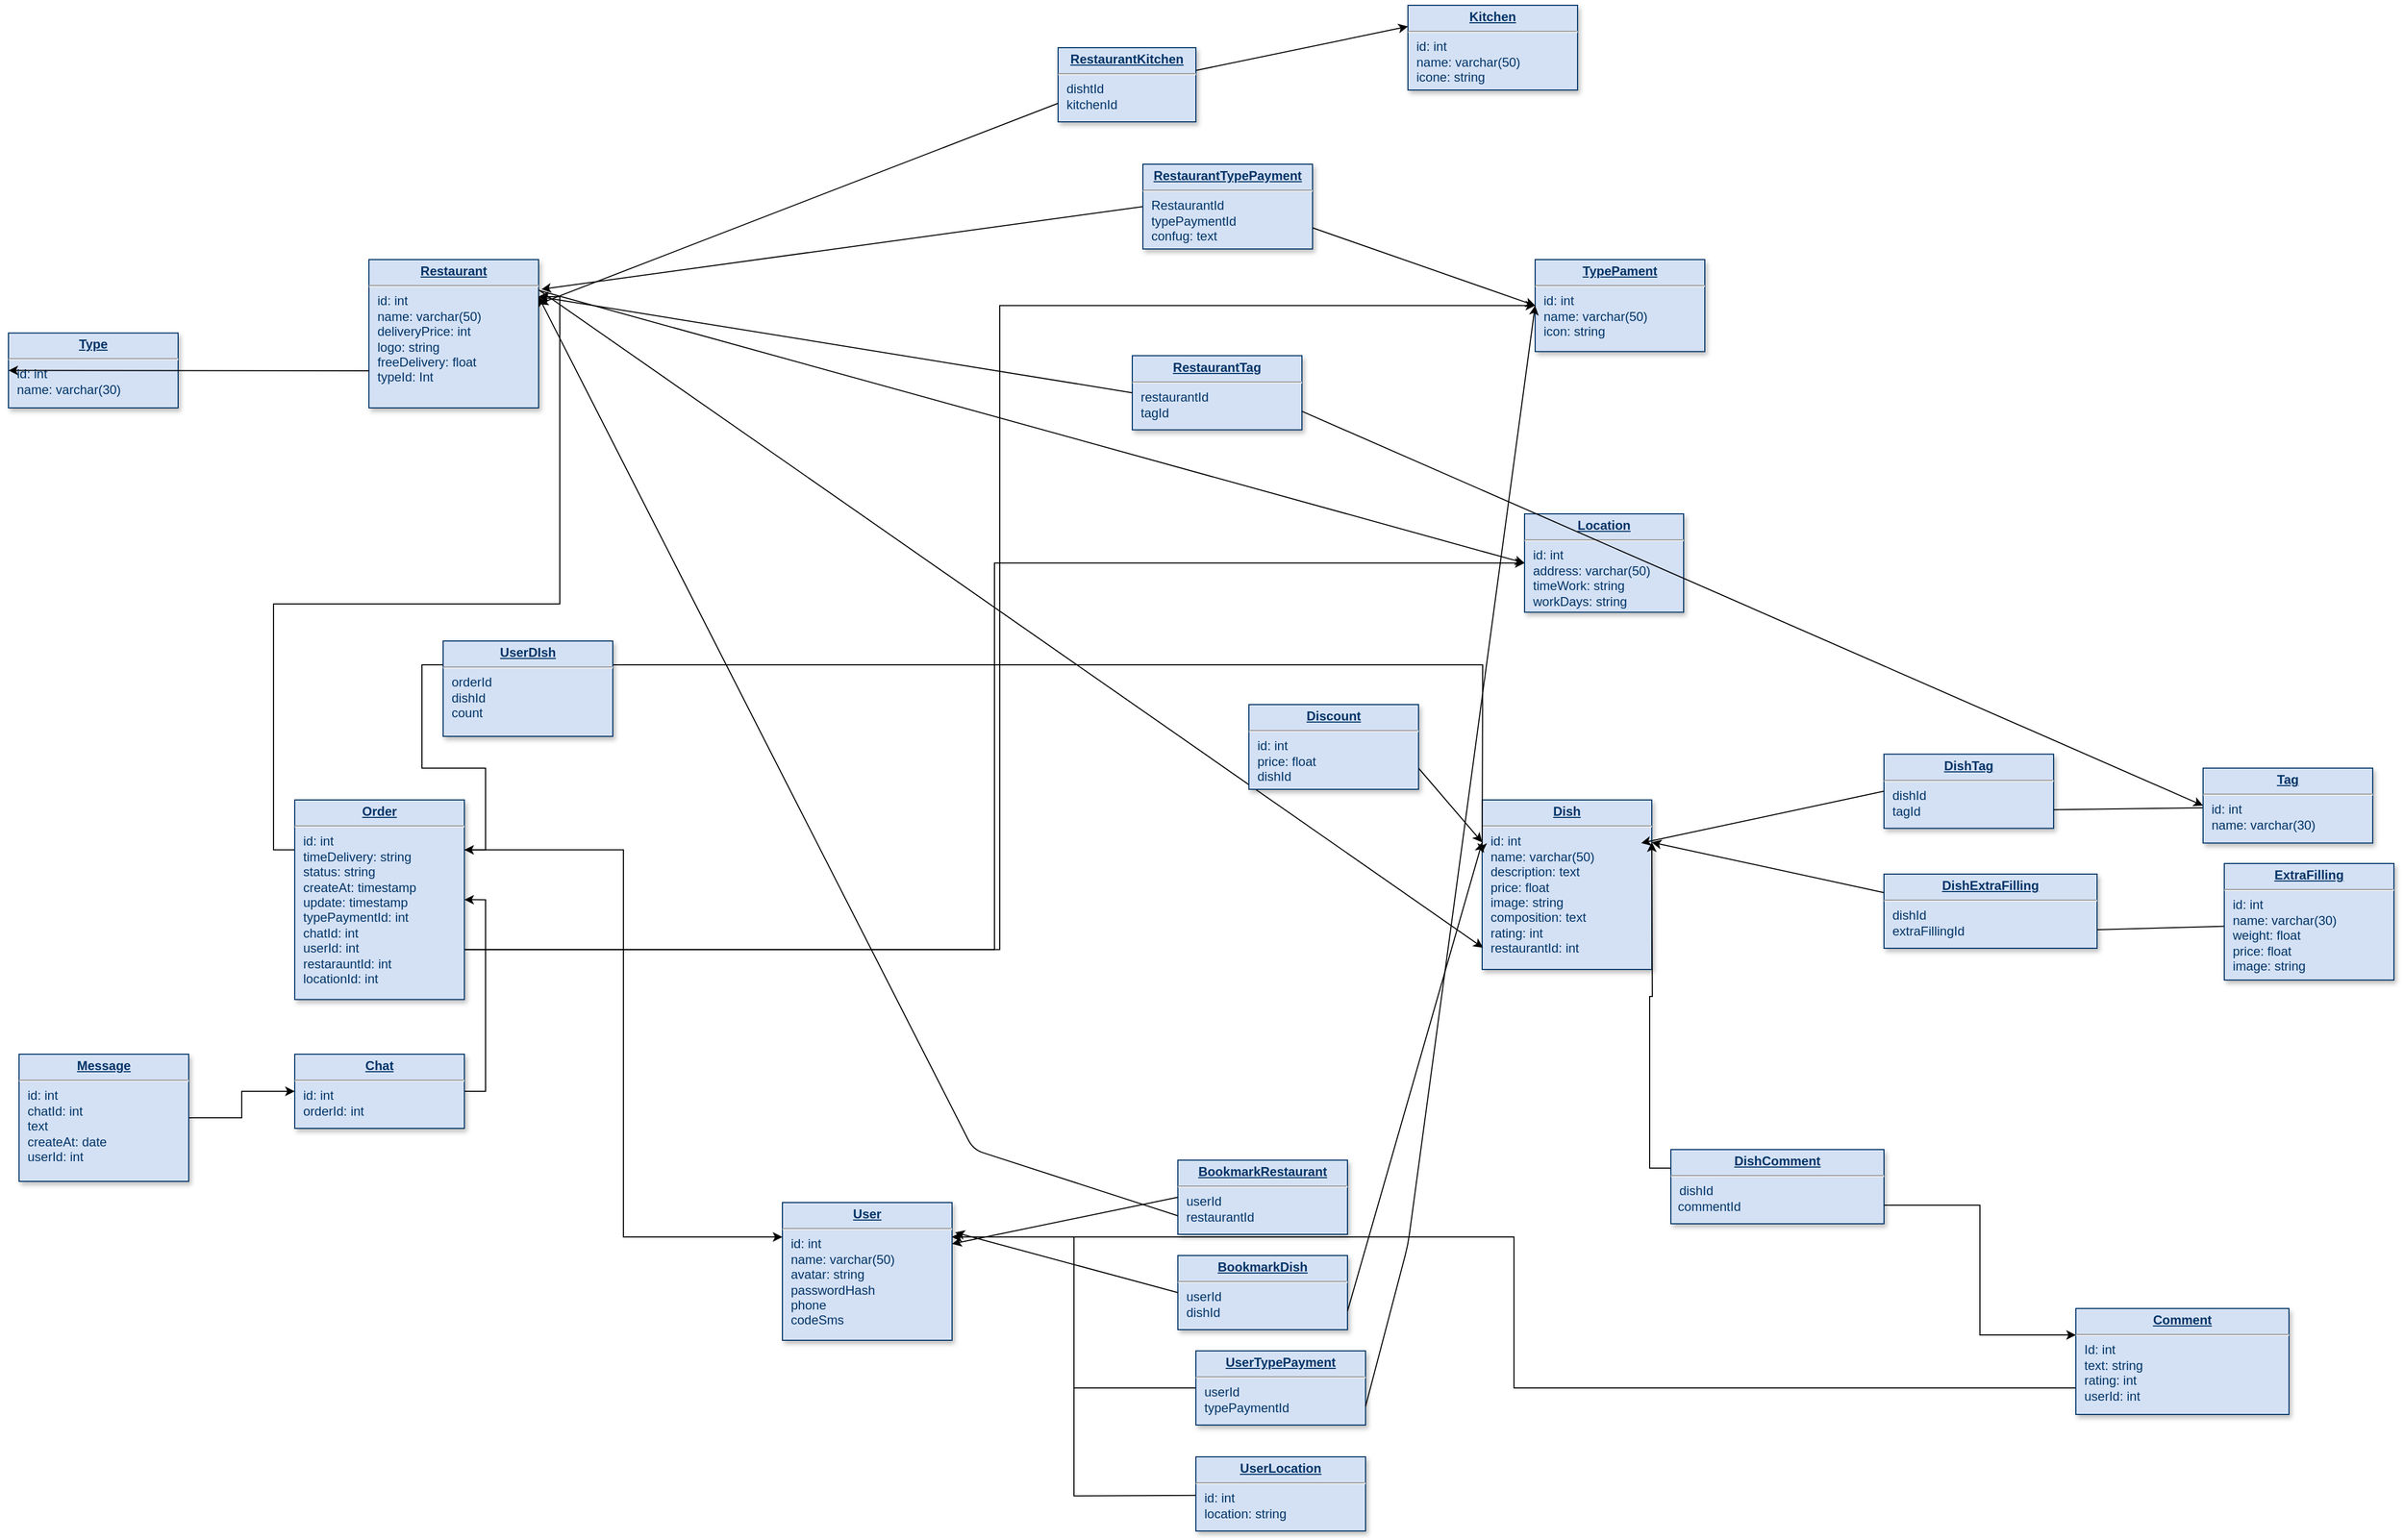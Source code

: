 <mxfile version="14.3.0" type="github">
  <diagram name="Page-1" id="efa7a0a1-bf9b-a30e-e6df-94a7791c09e9">
    <mxGraphModel dx="3792" dy="2769" grid="1" gridSize="10" guides="1" tooltips="1" connect="1" arrows="1" fold="1" page="1" pageScale="1" pageWidth="826" pageHeight="1169" background="#ffffff" math="0" shadow="0">
      <root>
        <mxCell id="0" />
        <mxCell id="1" parent="0" />
        <mxCell id="20" value="&lt;p style=&quot;margin: 0px ; margin-top: 4px ; text-align: center ; text-decoration: underline&quot;&gt;&lt;strong&gt;Dish&lt;/strong&gt;&lt;/p&gt;&lt;hr&gt;&lt;p style=&quot;margin: 0px ; margin-left: 8px&quot;&gt;id: int&lt;br&gt;name: varchar(50)&lt;/p&gt;&lt;p style=&quot;margin: 0px ; margin-left: 8px&quot;&gt;description: text&lt;br&gt;price: float&lt;br&gt;image: string&lt;/p&gt;&lt;p style=&quot;margin: 0px ; margin-left: 8px&quot;&gt;composition: text&lt;br&gt;rating: int&lt;br&gt;&lt;/p&gt;&lt;p style=&quot;margin: 0px ; margin-left: 8px&quot;&gt;restaurantId: int&lt;/p&gt;" style="verticalAlign=top;align=left;overflow=fill;fontSize=12;fontFamily=Helvetica;html=1;strokeColor=#003366;shadow=1;fillColor=#D4E1F5;fontColor=#003366" parent="1" vertex="1">
          <mxGeometry x="700" y="230" width="160" height="160" as="geometry" />
        </mxCell>
        <mxCell id="25" value="&lt;p style=&quot;margin: 4px 0px 0px ; text-align: center&quot;&gt;&lt;b&gt;&lt;u&gt;Restaurant&lt;/u&gt;&lt;/b&gt;&lt;br&gt;&lt;/p&gt;&lt;hr&gt;&lt;p style=&quot;margin: 0px ; margin-left: 8px&quot;&gt;id: int&lt;br&gt;name: varchar(50)&lt;br&gt;deliveryPrice: int&lt;br&gt;logo: string&lt;br&gt;freeDelivery: float&lt;br&gt;typeId: Int&lt;br&gt;&lt;br&gt;&lt;br&gt;&lt;/p&gt;" style="verticalAlign=top;align=left;overflow=fill;fontSize=12;fontFamily=Helvetica;html=1;strokeColor=#003366;shadow=1;fillColor=#D4E1F5;fontColor=#003366" parent="1" vertex="1">
          <mxGeometry x="-350" y="-280" width="160" height="140" as="geometry" />
        </mxCell>
        <mxCell id="w3Cy6MWqWuH2VB0ONg1R-185" style="edgeStyle=orthogonalEdgeStyle;rounded=0;orthogonalLoop=1;jettySize=auto;html=1;exitX=0;exitY=0.5;exitDx=0;exitDy=0;entryX=1;entryY=0.25;entryDx=0;entryDy=0;" edge="1" parent="1" source="w3Cy6MWqWuH2VB0ONg1R-117" target="w3Cy6MWqWuH2VB0ONg1R-153">
          <mxGeometry relative="1" as="geometry" />
        </mxCell>
        <mxCell id="w3Cy6MWqWuH2VB0ONg1R-117" value="&lt;p style=&quot;margin: 0px ; margin-top: 4px ; text-align: center ; text-decoration: underline&quot;&gt;&lt;b&gt;&lt;u&gt;UserTypePayment&lt;/u&gt;&lt;/b&gt;&lt;br&gt;&lt;/p&gt;&lt;hr&gt;&lt;p style=&quot;margin: 0px ; margin-left: 8px&quot;&gt;userId&lt;/p&gt;&lt;p style=&quot;margin: 0px ; margin-left: 8px&quot;&gt;typePaymentId&lt;/p&gt;" style="verticalAlign=top;align=left;overflow=fill;fontSize=12;fontFamily=Helvetica;html=1;strokeColor=#003366;shadow=1;fillColor=#D4E1F5;fontColor=#003366" vertex="1" parent="1">
          <mxGeometry x="430" y="750" width="160" height="70" as="geometry" />
        </mxCell>
        <mxCell id="w3Cy6MWqWuH2VB0ONg1R-120" value="" style="endArrow=classic;html=1;entryX=1.017;entryY=0.2;entryDx=0;entryDy=0;exitX=0;exitY=0.5;exitDx=0;exitDy=0;entryPerimeter=0;" edge="1" parent="1" source="w3Cy6MWqWuH2VB0ONg1R-165" target="25">
          <mxGeometry width="50" height="50" relative="1" as="geometry">
            <mxPoint x="420.0" y="119.16" as="sourcePoint" />
            <mxPoint x="192.08" y="-20.0" as="targetPoint" />
          </mxGeometry>
        </mxCell>
        <mxCell id="w3Cy6MWqWuH2VB0ONg1R-123" value="&lt;p style=&quot;margin: 0px ; margin-top: 4px ; text-align: center ; text-decoration: underline&quot;&gt;&lt;strong&gt;TypePament&lt;/strong&gt;&lt;/p&gt;&lt;hr&gt;&lt;p style=&quot;margin: 0px ; margin-left: 8px&quot;&gt;id: int&lt;br&gt;name: varchar(50)&lt;br&gt;icon: string&lt;/p&gt;" style="verticalAlign=top;align=left;overflow=fill;fontSize=12;fontFamily=Helvetica;html=1;strokeColor=#003366;shadow=1;fillColor=#D4E1F5;fontColor=#003366" vertex="1" parent="1">
          <mxGeometry x="750" y="-280" width="160" height="86.8" as="geometry" />
        </mxCell>
        <mxCell id="w3Cy6MWqWuH2VB0ONg1R-124" style="edgeStyle=orthogonalEdgeStyle;rounded=0;orthogonalLoop=1;jettySize=auto;html=1;exitX=0.5;exitY=1;exitDx=0;exitDy=0;" edge="1" parent="1">
          <mxGeometry relative="1" as="geometry">
            <mxPoint x="1170" y="140" as="sourcePoint" />
            <mxPoint x="1170" y="140" as="targetPoint" />
          </mxGeometry>
        </mxCell>
        <mxCell id="w3Cy6MWqWuH2VB0ONg1R-125" style="edgeStyle=orthogonalEdgeStyle;rounded=0;orthogonalLoop=1;jettySize=auto;html=1;exitX=0.5;exitY=1;exitDx=0;exitDy=0;" edge="1" parent="1" source="w3Cy6MWqWuH2VB0ONg1R-117" target="w3Cy6MWqWuH2VB0ONg1R-117">
          <mxGeometry relative="1" as="geometry" />
        </mxCell>
        <mxCell id="w3Cy6MWqWuH2VB0ONg1R-126" style="edgeStyle=orthogonalEdgeStyle;rounded=0;orthogonalLoop=1;jettySize=auto;html=1;exitX=0.5;exitY=1;exitDx=0;exitDy=0;" edge="1" parent="1" source="w3Cy6MWqWuH2VB0ONg1R-117" target="w3Cy6MWqWuH2VB0ONg1R-117">
          <mxGeometry relative="1" as="geometry" />
        </mxCell>
        <mxCell id="w3Cy6MWqWuH2VB0ONg1R-127" style="edgeStyle=orthogonalEdgeStyle;rounded=0;orthogonalLoop=1;jettySize=auto;html=1;exitX=0.5;exitY=1;exitDx=0;exitDy=0;" edge="1" parent="1" source="w3Cy6MWqWuH2VB0ONg1R-117" target="w3Cy6MWqWuH2VB0ONg1R-117">
          <mxGeometry relative="1" as="geometry" />
        </mxCell>
        <mxCell id="w3Cy6MWqWuH2VB0ONg1R-129" value="" style="endArrow=classic;html=1;exitX=1;exitY=0.75;exitDx=0;exitDy=0;entryX=0;entryY=0.5;entryDx=0;entryDy=0;" edge="1" parent="1" source="w3Cy6MWqWuH2VB0ONg1R-117" target="w3Cy6MWqWuH2VB0ONg1R-123">
          <mxGeometry width="50" height="50" relative="1" as="geometry">
            <mxPoint x="547.92" y="813.75" as="sourcePoint" />
            <mxPoint x="680" y="124" as="targetPoint" />
            <Array as="points">
              <mxPoint x="630" y="650" />
            </Array>
          </mxGeometry>
        </mxCell>
        <mxCell id="w3Cy6MWqWuH2VB0ONg1R-132" style="edgeStyle=orthogonalEdgeStyle;rounded=0;orthogonalLoop=1;jettySize=auto;html=1;exitX=0.5;exitY=1;exitDx=0;exitDy=0;" edge="1" parent="1">
          <mxGeometry relative="1" as="geometry">
            <mxPoint x="507.92" y="256.79" as="sourcePoint" />
            <mxPoint x="507.92" y="256.79" as="targetPoint" />
          </mxGeometry>
        </mxCell>
        <mxCell id="w3Cy6MWqWuH2VB0ONg1R-133" style="edgeStyle=orthogonalEdgeStyle;rounded=0;orthogonalLoop=1;jettySize=auto;html=1;exitX=0.5;exitY=1;exitDx=0;exitDy=0;" edge="1" parent="1">
          <mxGeometry relative="1" as="geometry">
            <mxPoint x="507.92" y="256.79" as="sourcePoint" />
            <mxPoint x="507.92" y="256.79" as="targetPoint" />
          </mxGeometry>
        </mxCell>
        <mxCell id="w3Cy6MWqWuH2VB0ONg1R-134" style="edgeStyle=orthogonalEdgeStyle;rounded=0;orthogonalLoop=1;jettySize=auto;html=1;exitX=0.5;exitY=1;exitDx=0;exitDy=0;" edge="1" parent="1">
          <mxGeometry relative="1" as="geometry">
            <mxPoint x="507.92" y="256.79" as="sourcePoint" />
            <mxPoint x="507.92" y="256.79" as="targetPoint" />
          </mxGeometry>
        </mxCell>
        <mxCell id="w3Cy6MWqWuH2VB0ONg1R-135" value="" style="endArrow=classic;html=1;entryX=0.005;entryY=0.872;entryDx=0;entryDy=0;entryPerimeter=0;exitX=1;exitY=0.204;exitDx=0;exitDy=0;exitPerimeter=0;" edge="1" parent="1" source="25" target="20">
          <mxGeometry width="50" height="50" relative="1" as="geometry">
            <mxPoint x="590" y="224" as="sourcePoint" />
            <mxPoint x="640" y="211.25" as="targetPoint" />
          </mxGeometry>
        </mxCell>
        <mxCell id="w3Cy6MWqWuH2VB0ONg1R-137" value="&lt;p style=&quot;margin: 0px ; margin-top: 4px ; text-align: center ; text-decoration: underline&quot;&gt;&lt;b&gt;&lt;u&gt;DishTag&lt;/u&gt;&lt;/b&gt;&lt;br&gt;&lt;/p&gt;&lt;hr&gt;&lt;p style=&quot;margin: 0px ; margin-left: 8px&quot;&gt;dishId&lt;br&gt;&lt;span style=&quot;text-align: center&quot;&gt;tagId&lt;/span&gt;&lt;/p&gt;&lt;p style=&quot;margin: 0px ; margin-left: 8px&quot;&gt;&lt;br&gt;&lt;/p&gt;" style="verticalAlign=top;align=left;overflow=fill;fontSize=12;fontFamily=Helvetica;html=1;strokeColor=#003366;shadow=1;fillColor=#D4E1F5;fontColor=#003366" vertex="1" parent="1">
          <mxGeometry x="1079" y="186.79" width="160" height="70" as="geometry" />
        </mxCell>
        <mxCell id="w3Cy6MWqWuH2VB0ONg1R-138" value="" style="endArrow=classic;html=1;exitX=1;exitY=0.75;exitDx=0;exitDy=0;entryX=1;entryY=0.5;entryDx=0;entryDy=0;" edge="1" parent="1" source="w3Cy6MWqWuH2VB0ONg1R-137" target="w3Cy6MWqWuH2VB0ONg1R-141">
          <mxGeometry width="50" height="50" relative="1" as="geometry">
            <mxPoint x="379" y="307.49" as="sourcePoint" />
            <mxPoint x="180" y="307.49" as="targetPoint" />
          </mxGeometry>
        </mxCell>
        <mxCell id="w3Cy6MWqWuH2VB0ONg1R-139" value="" style="endArrow=classic;html=1;exitX=0;exitY=0.5;exitDx=0;exitDy=0;" edge="1" parent="1" source="w3Cy6MWqWuH2VB0ONg1R-137">
          <mxGeometry width="50" height="50" relative="1" as="geometry">
            <mxPoint x="970" y="270.7" as="sourcePoint" />
            <mxPoint x="850" y="270.7" as="targetPoint" />
          </mxGeometry>
        </mxCell>
        <mxCell id="w3Cy6MWqWuH2VB0ONg1R-141" value="&lt;p style=&quot;margin: 0px ; margin-top: 4px ; text-align: center ; text-decoration: underline&quot;&gt;&lt;b&gt;&lt;u&gt;Tag&lt;/u&gt;&lt;/b&gt;&lt;br&gt;&lt;/p&gt;&lt;hr&gt;&lt;p style=&quot;margin: 0px ; margin-left: 8px&quot;&gt;id: int&lt;br&gt;name: varchar(30)&lt;/p&gt;&lt;p style=&quot;margin: 0px ; margin-left: 8px&quot;&gt;&lt;br&gt;&lt;/p&gt;" style="verticalAlign=top;align=left;overflow=fill;fontSize=12;fontFamily=Helvetica;html=1;strokeColor=#003366;shadow=1;fillColor=#D4E1F5;fontColor=#003366" vertex="1" parent="1">
          <mxGeometry x="1380" y="200" width="160" height="70.7" as="geometry" />
        </mxCell>
        <mxCell id="w3Cy6MWqWuH2VB0ONg1R-143" value="&lt;p style=&quot;margin: 0px ; margin-top: 4px ; text-align: center ; text-decoration: underline&quot;&gt;&lt;b&gt;Type&lt;/b&gt;&lt;/p&gt;&lt;hr&gt;&lt;p style=&quot;margin: 0px ; margin-left: 8px&quot;&gt;id: int&lt;br&gt;name: varchar(30)&lt;/p&gt;&lt;p style=&quot;margin: 0px ; margin-left: 8px&quot;&gt;&lt;br&gt;&lt;/p&gt;" style="verticalAlign=top;align=left;overflow=fill;fontSize=12;fontFamily=Helvetica;html=1;strokeColor=#003366;shadow=1;fillColor=#D4E1F5;fontColor=#003366" vertex="1" parent="1">
          <mxGeometry x="-690" y="-210.7" width="160" height="70.7" as="geometry" />
        </mxCell>
        <mxCell id="w3Cy6MWqWuH2VB0ONg1R-144" value="" style="endArrow=classic;html=1;exitX=0;exitY=0.75;exitDx=0;exitDy=0;entryX=0;entryY=0.5;entryDx=0;entryDy=0;" edge="1" parent="1" source="25" target="w3Cy6MWqWuH2VB0ONg1R-143">
          <mxGeometry width="50" height="50" relative="1" as="geometry">
            <mxPoint x="290" y="200" as="sourcePoint" />
            <mxPoint x="340" y="150" as="targetPoint" />
          </mxGeometry>
        </mxCell>
        <mxCell id="w3Cy6MWqWuH2VB0ONg1R-145" value="&lt;p style=&quot;margin: 0px ; margin-top: 4px ; text-align: center ; text-decoration: underline&quot;&gt;&lt;b&gt;&lt;u&gt;Dish&lt;/u&gt;&lt;/b&gt;&lt;b&gt;&lt;u&gt;ExtraFilling&lt;/u&gt;&lt;/b&gt;&lt;/p&gt;&lt;hr&gt;&lt;p style=&quot;margin: 0px ; margin-left: 8px&quot;&gt;dishId&lt;br&gt;&lt;span style=&quot;text-align: center&quot;&gt;extraFillingId&lt;br&gt;&lt;br&gt;&lt;/span&gt;&lt;/p&gt;&lt;p style=&quot;margin: 0px ; margin-left: 8px&quot;&gt;&lt;br&gt;&lt;/p&gt;" style="verticalAlign=top;align=left;overflow=fill;fontSize=12;fontFamily=Helvetica;html=1;strokeColor=#003366;shadow=1;fillColor=#D4E1F5;fontColor=#003366" vertex="1" parent="1">
          <mxGeometry x="1079" y="300" width="201" height="70" as="geometry" />
        </mxCell>
        <mxCell id="w3Cy6MWqWuH2VB0ONg1R-146" value="" style="endArrow=classic;html=1;entryX=1;entryY=0.5;entryDx=0;entryDy=0;exitX=1;exitY=0.75;exitDx=0;exitDy=0;" edge="1" parent="1" source="w3Cy6MWqWuH2VB0ONg1R-145" target="w3Cy6MWqWuH2VB0ONg1R-148">
          <mxGeometry width="50" height="50" relative="1" as="geometry">
            <mxPoint x="1290" y="353" as="sourcePoint" />
            <mxPoint x="180" y="393.73" as="targetPoint" />
          </mxGeometry>
        </mxCell>
        <mxCell id="w3Cy6MWqWuH2VB0ONg1R-147" value="" style="endArrow=classic;html=1;exitX=0;exitY=0.25;exitDx=0;exitDy=0;entryX=1;entryY=0.25;entryDx=0;entryDy=0;" edge="1" parent="1" source="w3Cy6MWqWuH2VB0ONg1R-145" target="20">
          <mxGeometry width="50" height="50" relative="1" as="geometry">
            <mxPoint x="540" y="395.53" as="sourcePoint" />
            <mxPoint x="638.08" y="327.49" as="targetPoint" />
          </mxGeometry>
        </mxCell>
        <mxCell id="w3Cy6MWqWuH2VB0ONg1R-148" value="&lt;p style=&quot;margin: 0px ; margin-top: 4px ; text-align: center ; text-decoration: underline&quot;&gt;&lt;b&gt;&lt;u&gt;ExtraFilling&lt;/u&gt;&lt;/b&gt;&lt;br&gt;&lt;/p&gt;&lt;hr&gt;&lt;p style=&quot;margin: 0px ; margin-left: 8px&quot;&gt;id: int&lt;br&gt;name: varchar(30)&lt;br&gt;weight: float&lt;br&gt;price: float&lt;br&gt;image: string&lt;/p&gt;&lt;p style=&quot;margin: 0px ; margin-left: 8px&quot;&gt;&lt;br&gt;&lt;/p&gt;" style="verticalAlign=top;align=left;overflow=fill;fontSize=12;fontFamily=Helvetica;html=1;strokeColor=#003366;shadow=1;fillColor=#D4E1F5;fontColor=#003366" vertex="1" parent="1">
          <mxGeometry x="1400" y="290" width="160" height="110" as="geometry" />
        </mxCell>
        <mxCell id="w3Cy6MWqWuH2VB0ONg1R-151" value="" style="endArrow=classic;html=1;exitX=1;exitY=0.75;exitDx=0;exitDy=0;entryX=0;entryY=0.25;entryDx=0;entryDy=0;" edge="1" parent="1" source="w3Cy6MWqWuH2VB0ONg1R-152" target="20">
          <mxGeometry width="50" height="50" relative="1" as="geometry">
            <mxPoint x="587.92" y="471.97" as="sourcePoint" />
            <mxPoint x="800" y="230" as="targetPoint" />
          </mxGeometry>
        </mxCell>
        <mxCell id="w3Cy6MWqWuH2VB0ONg1R-152" value="&lt;p style=&quot;margin: 4px 0px 0px ; text-align: center&quot;&gt;&lt;b&gt;&lt;u&gt;Discount&lt;/u&gt;&lt;/b&gt;&lt;br&gt;&lt;/p&gt;&lt;hr&gt;&lt;p style=&quot;margin: 0px ; margin-left: 8px&quot;&gt;id: int&lt;br&gt;price: float&lt;br&gt;dishId&lt;/p&gt;" style="verticalAlign=top;align=left;overflow=fill;fontSize=12;fontFamily=Helvetica;html=1;strokeColor=#003366;shadow=1;fillColor=#D4E1F5;fontColor=#003366" vertex="1" parent="1">
          <mxGeometry x="480" y="140" width="160" height="80" as="geometry" />
        </mxCell>
        <mxCell id="w3Cy6MWqWuH2VB0ONg1R-153" value="&lt;p style=&quot;margin: 4px 0px 0px ; text-align: center&quot;&gt;&lt;b&gt;&lt;u&gt;User&lt;/u&gt;&lt;/b&gt;&lt;br&gt;&lt;/p&gt;&lt;hr&gt;&lt;p style=&quot;margin: 0px ; margin-left: 8px&quot;&gt;id: int&lt;br&gt;name: varchar(50)&lt;br&gt;avatar: string&lt;br&gt;passwordHash&lt;br&gt;phone&lt;br&gt;codeSms&lt;br&gt;&lt;br&gt;&lt;/p&gt;" style="verticalAlign=top;align=left;overflow=fill;fontSize=12;fontFamily=Helvetica;html=1;strokeColor=#003366;shadow=1;fillColor=#D4E1F5;fontColor=#003366" vertex="1" parent="1">
          <mxGeometry x="40" y="610" width="160" height="130" as="geometry" />
        </mxCell>
        <mxCell id="w3Cy6MWqWuH2VB0ONg1R-155" value="&lt;p style=&quot;margin: 0px ; margin-top: 4px ; text-align: center ; text-decoration: underline&quot;&gt;&lt;b&gt;&lt;u&gt;BookmarkRestaurant&lt;/u&gt;&lt;/b&gt;&lt;br&gt;&lt;/p&gt;&lt;hr&gt;&lt;p style=&quot;margin: 0px ; margin-left: 8px&quot;&gt;userId&lt;br&gt;restaurantId&lt;br&gt;&lt;/p&gt;" style="verticalAlign=top;align=left;overflow=fill;fontSize=12;fontFamily=Helvetica;html=1;strokeColor=#003366;shadow=1;fillColor=#D4E1F5;fontColor=#003366" vertex="1" parent="1">
          <mxGeometry x="413" y="570" width="160" height="70" as="geometry" />
        </mxCell>
        <mxCell id="w3Cy6MWqWuH2VB0ONg1R-156" value="" style="endArrow=classic;html=1;entryX=1.013;entryY=0.185;entryDx=0;entryDy=0;entryPerimeter=0;exitX=0;exitY=0.5;exitDx=0;exitDy=0;" edge="1" parent="1" source="w3Cy6MWqWuH2VB0ONg1R-155">
          <mxGeometry width="50" height="50" relative="1" as="geometry">
            <mxPoint x="385.92" y="642.5" as="sourcePoint" />
            <mxPoint x="200.0" y="648.987" as="targetPoint" />
            <Array as="points" />
          </mxGeometry>
        </mxCell>
        <mxCell id="w3Cy6MWqWuH2VB0ONg1R-161" value="&lt;p style=&quot;margin: 0px ; margin-top: 4px ; text-align: center ; text-decoration: underline&quot;&gt;&lt;b&gt;&lt;u&gt;BookmarkDish&lt;/u&gt;&lt;/b&gt;&lt;br&gt;&lt;/p&gt;&lt;hr&gt;&lt;p style=&quot;margin: 0px ; margin-left: 8px&quot;&gt;userId&lt;br&gt;dishId&lt;br&gt;&lt;/p&gt;" style="verticalAlign=top;align=left;overflow=fill;fontSize=12;fontFamily=Helvetica;html=1;strokeColor=#003366;shadow=1;fillColor=#D4E1F5;fontColor=#003366" vertex="1" parent="1">
          <mxGeometry x="413" y="660" width="160" height="70" as="geometry" />
        </mxCell>
        <mxCell id="w3Cy6MWqWuH2VB0ONg1R-162" value="" style="endArrow=classic;html=1;entryX=1.018;entryY=0.217;entryDx=0;entryDy=0;entryPerimeter=0;exitX=0;exitY=0.5;exitDx=0;exitDy=0;" edge="1" parent="1" source="w3Cy6MWqWuH2VB0ONg1R-161" target="w3Cy6MWqWuH2VB0ONg1R-153">
          <mxGeometry width="50" height="50" relative="1" as="geometry">
            <mxPoint x="388" y="722.5" as="sourcePoint" />
            <mxPoint x="202.08" y="728.987" as="targetPoint" />
            <Array as="points" />
          </mxGeometry>
        </mxCell>
        <mxCell id="w3Cy6MWqWuH2VB0ONg1R-163" value="" style="endArrow=classic;html=1;exitX=0;exitY=0.75;exitDx=0;exitDy=0;entryX=1;entryY=0.25;entryDx=0;entryDy=0;" edge="1" parent="1" source="w3Cy6MWqWuH2VB0ONg1R-155" target="25">
          <mxGeometry width="50" height="50" relative="1" as="geometry">
            <mxPoint x="290" y="610" as="sourcePoint" />
            <mxPoint x="200" y="60" as="targetPoint" />
            <Array as="points">
              <mxPoint x="220" y="560" />
            </Array>
          </mxGeometry>
        </mxCell>
        <mxCell id="w3Cy6MWqWuH2VB0ONg1R-164" value="" style="endArrow=classic;html=1;entryX=0;entryY=0.25;entryDx=0;entryDy=0;exitX=1;exitY=0.75;exitDx=0;exitDy=0;" edge="1" parent="1" source="w3Cy6MWqWuH2VB0ONg1R-161" target="20">
          <mxGeometry width="50" height="50" relative="1" as="geometry">
            <mxPoint x="580" y="740" as="sourcePoint" />
            <mxPoint x="630" y="690" as="targetPoint" />
            <Array as="points" />
          </mxGeometry>
        </mxCell>
        <mxCell id="w3Cy6MWqWuH2VB0ONg1R-165" value="&lt;p style=&quot;margin: 0px ; margin-top: 4px ; text-align: center ; text-decoration: underline&quot;&gt;&lt;b&gt;&lt;u&gt;RestaurantTypePayment&lt;/u&gt;&lt;/b&gt;&lt;br&gt;&lt;/p&gt;&lt;hr&gt;&lt;p style=&quot;margin: 0px ; margin-left: 8px&quot;&gt;RestaurantId&lt;/p&gt;&lt;p style=&quot;margin: 0px ; margin-left: 8px&quot;&gt;typePaymentId&lt;br&gt;confug: text&lt;/p&gt;" style="verticalAlign=top;align=left;overflow=fill;fontSize=12;fontFamily=Helvetica;html=1;strokeColor=#003366;shadow=1;fillColor=#D4E1F5;fontColor=#003366" vertex="1" parent="1">
          <mxGeometry x="380" y="-370" width="160" height="80" as="geometry" />
        </mxCell>
        <mxCell id="w3Cy6MWqWuH2VB0ONg1R-166" value="" style="endArrow=classic;html=1;entryX=0;entryY=0.5;entryDx=0;entryDy=0;exitX=1;exitY=0.75;exitDx=0;exitDy=0;" edge="1" parent="1" source="w3Cy6MWqWuH2VB0ONg1R-165" target="w3Cy6MWqWuH2VB0ONg1R-123">
          <mxGeometry width="50" height="50" relative="1" as="geometry">
            <mxPoint x="360" y="240" as="sourcePoint" />
            <mxPoint x="410" y="190" as="targetPoint" />
          </mxGeometry>
        </mxCell>
        <mxCell id="w3Cy6MWqWuH2VB0ONg1R-170" value="&lt;p style=&quot;margin: 0px ; margin-top: 4px ; text-align: center ; text-decoration: underline&quot;&gt;&lt;span style=&quot;text-align: left&quot;&gt;&lt;b&gt;Location&lt;/b&gt;&lt;/span&gt;&lt;br&gt;&lt;/p&gt;&lt;hr&gt;&lt;p style=&quot;margin: 0px ; margin-left: 8px&quot;&gt;id: int&lt;br&gt;address&lt;span&gt;: varchar(50)&lt;/span&gt;&lt;/p&gt;&lt;p style=&quot;margin: 0px ; margin-left: 8px&quot;&gt;timeWork: string&lt;br&gt;workDays: string&lt;br&gt;&lt;/p&gt;&lt;p style=&quot;margin: 0px ; margin-left: 8px&quot;&gt;&lt;br&gt;&lt;br&gt;&lt;/p&gt;" style="verticalAlign=top;align=left;overflow=fill;fontSize=12;fontFamily=Helvetica;html=1;strokeColor=#003366;shadow=1;fillColor=#D4E1F5;fontColor=#003366" vertex="1" parent="1">
          <mxGeometry x="740" y="-40" width="150" height="92.81" as="geometry" />
        </mxCell>
        <mxCell id="w3Cy6MWqWuH2VB0ONg1R-172" value="" style="endArrow=classic;html=1;exitX=1.008;exitY=0.21;exitDx=0;exitDy=0;exitPerimeter=0;entryX=0;entryY=0.5;entryDx=0;entryDy=0;" edge="1" parent="1" source="25" target="w3Cy6MWqWuH2VB0ONg1R-170">
          <mxGeometry width="50" height="50" relative="1" as="geometry">
            <mxPoint x="587.28" y="567.19" as="sourcePoint" />
            <mxPoint x="340" y="-10" as="targetPoint" />
          </mxGeometry>
        </mxCell>
        <mxCell id="w3Cy6MWqWuH2VB0ONg1R-183" style="edgeStyle=orthogonalEdgeStyle;rounded=0;orthogonalLoop=1;jettySize=auto;html=1;entryX=1;entryY=0.25;entryDx=0;entryDy=0;" edge="1" parent="1" target="w3Cy6MWqWuH2VB0ONg1R-153">
          <mxGeometry relative="1" as="geometry">
            <mxPoint x="430" y="886.429" as="sourcePoint" />
          </mxGeometry>
        </mxCell>
        <mxCell id="w3Cy6MWqWuH2VB0ONg1R-178" value="&lt;p style=&quot;margin: 0px ; margin-top: 4px ; text-align: center ; text-decoration: underline&quot;&gt;&lt;b&gt;&lt;u&gt;RestaurantKitchen&lt;/u&gt;&lt;/b&gt;&lt;/p&gt;&lt;hr&gt;&lt;p style=&quot;margin: 0px ; margin-left: 8px&quot;&gt;dishtId&lt;br&gt;kitchenId&lt;/p&gt;" style="verticalAlign=top;align=left;overflow=fill;fontSize=12;fontFamily=Helvetica;html=1;strokeColor=#003366;shadow=1;fillColor=#D4E1F5;fontColor=#003366;" vertex="1" parent="1">
          <mxGeometry x="300" y="-480" width="130" height="70" as="geometry" />
        </mxCell>
        <mxCell id="w3Cy6MWqWuH2VB0ONg1R-179" value="" style="endArrow=classic;html=1;entryX=0;entryY=0.25;entryDx=0;entryDy=0;" edge="1" parent="1" source="w3Cy6MWqWuH2VB0ONg1R-178" target="w3Cy6MWqWuH2VB0ONg1R-180">
          <mxGeometry width="50" height="50" relative="1" as="geometry">
            <mxPoint x="-390" y="-370.7" as="sourcePoint" />
            <mxPoint x="-775.2" y="203.287" as="targetPoint" />
            <Array as="points" />
          </mxGeometry>
        </mxCell>
        <mxCell id="w3Cy6MWqWuH2VB0ONg1R-180" value="&lt;p style=&quot;margin: 4px 0px 0px ; text-align: center&quot;&gt;&lt;b&gt;&lt;u&gt;Kitchen&lt;/u&gt;&lt;/b&gt;&lt;br&gt;&lt;/p&gt;&lt;hr&gt;&lt;p style=&quot;margin: 0px ; margin-left: 8px&quot;&gt;id: int&lt;br&gt;name: varchar(50)&lt;br&gt;icone: string&lt;/p&gt;" style="verticalAlign=top;align=left;overflow=fill;fontSize=12;fontFamily=Helvetica;html=1;strokeColor=#003366;shadow=1;fillColor=#D4E1F5;fontColor=#003366" vertex="1" parent="1">
          <mxGeometry x="630" y="-520" width="160" height="80" as="geometry" />
        </mxCell>
        <mxCell id="w3Cy6MWqWuH2VB0ONg1R-181" value="" style="endArrow=classic;html=1;exitX=0;exitY=0.75;exitDx=0;exitDy=0;" edge="1" parent="1" source="w3Cy6MWqWuH2VB0ONg1R-178">
          <mxGeometry width="50" height="50" relative="1" as="geometry">
            <mxPoint x="-687.28" y="346.8" as="sourcePoint" />
            <mxPoint x="-190" y="-238" as="targetPoint" />
          </mxGeometry>
        </mxCell>
        <mxCell id="w3Cy6MWqWuH2VB0ONg1R-187" value="&lt;p style=&quot;margin: 0px ; margin-top: 4px ; text-align: center ; text-decoration: underline&quot;&gt;&lt;b&gt;&lt;u&gt;RestaurantTag&lt;/u&gt;&lt;/b&gt;&lt;br&gt;&lt;/p&gt;&lt;hr&gt;&lt;p style=&quot;margin: 0px ; margin-left: 8px&quot;&gt;restaurantId&lt;br&gt;&lt;span style=&quot;text-align: center&quot;&gt;tagId&lt;/span&gt;&lt;/p&gt;&lt;p style=&quot;margin: 0px ; margin-left: 8px&quot;&gt;&lt;br&gt;&lt;/p&gt;" style="verticalAlign=top;align=left;overflow=fill;fontSize=12;fontFamily=Helvetica;html=1;strokeColor=#003366;shadow=1;fillColor=#D4E1F5;fontColor=#003366" vertex="1" parent="1">
          <mxGeometry x="370" y="-189.3" width="160" height="70" as="geometry" />
        </mxCell>
        <mxCell id="w3Cy6MWqWuH2VB0ONg1R-188" value="" style="endArrow=classic;html=1;exitX=1;exitY=0.75;exitDx=0;exitDy=0;entryX=0;entryY=0.5;entryDx=0;entryDy=0;" edge="1" parent="1" source="w3Cy6MWqWuH2VB0ONg1R-187" target="w3Cy6MWqWuH2VB0ONg1R-141">
          <mxGeometry width="50" height="50" relative="1" as="geometry">
            <mxPoint x="-323" y="-49.3" as="sourcePoint" />
            <mxPoint x="860" y="-126.99" as="targetPoint" />
          </mxGeometry>
        </mxCell>
        <mxCell id="w3Cy6MWqWuH2VB0ONg1R-189" value="" style="endArrow=classic;html=1;exitX=0;exitY=0.5;exitDx=0;exitDy=0;entryX=1;entryY=0.25;entryDx=0;entryDy=0;" edge="1" parent="1" source="w3Cy6MWqWuH2VB0ONg1R-187" target="25">
          <mxGeometry width="50" height="50" relative="1" as="geometry">
            <mxPoint x="268" y="-86.09" as="sourcePoint" />
            <mxPoint x="148" y="-86.09" as="targetPoint" />
          </mxGeometry>
        </mxCell>
        <mxCell id="w3Cy6MWqWuH2VB0ONg1R-194" value="&lt;p style=&quot;margin: 0px ; margin-top: 4px ; text-align: center ; text-decoration: underline&quot;&gt;&lt;b&gt;&lt;u&gt;UserLocation&lt;/u&gt;&lt;/b&gt;&lt;br&gt;&lt;/p&gt;&lt;hr&gt;&lt;p style=&quot;margin: 0px ; margin-left: 8px&quot;&gt;id: int&lt;br&gt;&lt;span style=&quot;text-align: center&quot;&gt;location: string&lt;/span&gt;&lt;/p&gt;&lt;p style=&quot;margin: 0px ; margin-left: 8px&quot;&gt;&lt;br&gt;&lt;/p&gt;" style="verticalAlign=top;align=left;overflow=fill;fontSize=12;fontFamily=Helvetica;html=1;strokeColor=#003366;shadow=1;fillColor=#D4E1F5;fontColor=#003366" vertex="1" parent="1">
          <mxGeometry x="430" y="850" width="160" height="70" as="geometry" />
        </mxCell>
        <mxCell id="w3Cy6MWqWuH2VB0ONg1R-197" style="edgeStyle=orthogonalEdgeStyle;rounded=0;orthogonalLoop=1;jettySize=auto;html=1;exitX=0;exitY=0.25;exitDx=0;exitDy=0;" edge="1" parent="1" source="w3Cy6MWqWuH2VB0ONg1R-196">
          <mxGeometry relative="1" as="geometry">
            <mxPoint x="860" y="270" as="targetPoint" />
          </mxGeometry>
        </mxCell>
        <mxCell id="w3Cy6MWqWuH2VB0ONg1R-198" style="edgeStyle=orthogonalEdgeStyle;rounded=0;orthogonalLoop=1;jettySize=auto;html=1;exitX=1;exitY=0.75;exitDx=0;exitDy=0;entryX=0;entryY=0.25;entryDx=0;entryDy=0;" edge="1" parent="1" source="w3Cy6MWqWuH2VB0ONg1R-196" target="w3Cy6MWqWuH2VB0ONg1R-199">
          <mxGeometry relative="1" as="geometry">
            <mxPoint x="1320" y="600" as="targetPoint" />
          </mxGeometry>
        </mxCell>
        <mxCell id="w3Cy6MWqWuH2VB0ONg1R-196" value="&lt;p style=&quot;margin: 0px ; margin-top: 4px ; text-align: center ; text-decoration: underline&quot;&gt;&lt;b&gt;&lt;u&gt;Dish&lt;/u&gt;&lt;/b&gt;&lt;b&gt;&lt;u&gt;Comment&lt;/u&gt;&lt;/b&gt;&lt;/p&gt;&lt;hr&gt;&lt;p style=&quot;margin: 0px ; margin-left: 8px&quot;&gt;dishId&lt;/p&gt;&lt;p style=&quot;margin: 0px ; margin-left: 8px&quot;&gt;&lt;/p&gt;&lt;div style=&quot;text-align: left&quot;&gt;&amp;nbsp; commentId&lt;/div&gt;&lt;span style=&quot;text-align: center&quot;&gt;&lt;br&gt;&lt;/span&gt;&lt;p&gt;&lt;/p&gt;&lt;p style=&quot;margin: 0px ; margin-left: 8px&quot;&gt;&lt;br&gt;&lt;/p&gt;" style="verticalAlign=top;align=left;overflow=fill;fontSize=12;fontFamily=Helvetica;html=1;strokeColor=#003366;shadow=1;fillColor=#D4E1F5;fontColor=#003366" vertex="1" parent="1">
          <mxGeometry x="878" y="560" width="201" height="70" as="geometry" />
        </mxCell>
        <mxCell id="w3Cy6MWqWuH2VB0ONg1R-200" style="edgeStyle=orthogonalEdgeStyle;rounded=0;orthogonalLoop=1;jettySize=auto;html=1;exitX=0;exitY=0.75;exitDx=0;exitDy=0;entryX=1;entryY=0.25;entryDx=0;entryDy=0;" edge="1" parent="1" source="w3Cy6MWqWuH2VB0ONg1R-199" target="w3Cy6MWqWuH2VB0ONg1R-153">
          <mxGeometry relative="1" as="geometry" />
        </mxCell>
        <mxCell id="w3Cy6MWqWuH2VB0ONg1R-199" value="&lt;p style=&quot;margin: 0px ; margin-top: 4px ; text-align: center ; text-decoration: underline&quot;&gt;&lt;b&gt;&lt;u&gt;Comment&lt;/u&gt;&lt;/b&gt;&lt;/p&gt;&lt;hr&gt;&lt;p style=&quot;margin: 0px ; margin-left: 8px&quot;&gt;Id: int&lt;/p&gt;&lt;p style=&quot;margin: 0px ; margin-left: 8px&quot;&gt;text: string&lt;/p&gt;&lt;p style=&quot;margin: 0px ; margin-left: 8px&quot;&gt;rating: int&lt;br&gt;userId: int&lt;/p&gt;&lt;span style=&quot;text-align: center&quot;&gt;&lt;br&gt;&lt;/span&gt;&lt;p&gt;&lt;/p&gt;&lt;p style=&quot;margin: 0px ; margin-left: 8px&quot;&gt;&lt;br&gt;&lt;/p&gt;" style="verticalAlign=top;align=left;overflow=fill;fontSize=12;fontFamily=Helvetica;html=1;strokeColor=#003366;shadow=1;fillColor=#D4E1F5;fontColor=#003366" vertex="1" parent="1">
          <mxGeometry x="1260" y="710" width="201" height="100" as="geometry" />
        </mxCell>
        <mxCell id="w3Cy6MWqWuH2VB0ONg1R-203" style="edgeStyle=orthogonalEdgeStyle;rounded=0;orthogonalLoop=1;jettySize=auto;html=1;exitX=1;exitY=0.25;exitDx=0;exitDy=0;entryX=0;entryY=0.25;entryDx=0;entryDy=0;" edge="1" parent="1" source="w3Cy6MWqWuH2VB0ONg1R-201" target="w3Cy6MWqWuH2VB0ONg1R-153">
          <mxGeometry relative="1" as="geometry" />
        </mxCell>
        <mxCell id="w3Cy6MWqWuH2VB0ONg1R-208" style="edgeStyle=orthogonalEdgeStyle;rounded=0;orthogonalLoop=1;jettySize=auto;html=1;exitX=0;exitY=0.25;exitDx=0;exitDy=0;entryX=1;entryY=0.25;entryDx=0;entryDy=0;" edge="1" parent="1" source="w3Cy6MWqWuH2VB0ONg1R-201" target="25">
          <mxGeometry relative="1" as="geometry" />
        </mxCell>
        <mxCell id="w3Cy6MWqWuH2VB0ONg1R-209" style="edgeStyle=orthogonalEdgeStyle;rounded=0;orthogonalLoop=1;jettySize=auto;html=1;exitX=1;exitY=0.75;exitDx=0;exitDy=0;entryX=0;entryY=0.5;entryDx=0;entryDy=0;" edge="1" parent="1" source="w3Cy6MWqWuH2VB0ONg1R-201" target="w3Cy6MWqWuH2VB0ONg1R-123">
          <mxGeometry relative="1" as="geometry" />
        </mxCell>
        <mxCell id="w3Cy6MWqWuH2VB0ONg1R-223" style="edgeStyle=orthogonalEdgeStyle;rounded=0;orthogonalLoop=1;jettySize=auto;html=1;exitX=1;exitY=0.75;exitDx=0;exitDy=0;entryX=0;entryY=0.5;entryDx=0;entryDy=0;" edge="1" parent="1" source="w3Cy6MWqWuH2VB0ONg1R-201" target="w3Cy6MWqWuH2VB0ONg1R-170">
          <mxGeometry relative="1" as="geometry" />
        </mxCell>
        <mxCell id="w3Cy6MWqWuH2VB0ONg1R-201" value="&lt;p style=&quot;margin: 4px 0px 0px ; text-align: center&quot;&gt;&lt;b&gt;&lt;u&gt;Order&lt;/u&gt;&lt;/b&gt;&lt;br&gt;&lt;/p&gt;&lt;hr&gt;&lt;p style=&quot;margin: 0px ; margin-left: 8px&quot;&gt;id: int&lt;br&gt;timeDelivery: string&lt;br&gt;status: string&lt;br&gt;createAt: timestamp&lt;br&gt;update: timestamp&lt;br&gt;typePaymentId: int&lt;br&gt;chatId: int&lt;br&gt;userId: int&lt;br&gt;restarauntId: int&lt;br&gt;locationId: int&lt;br&gt;&lt;br&gt;&lt;/p&gt;" style="verticalAlign=top;align=left;overflow=fill;fontSize=12;fontFamily=Helvetica;html=1;strokeColor=#003366;shadow=1;fillColor=#D4E1F5;fontColor=#003366" vertex="1" parent="1">
          <mxGeometry x="-420" y="230" width="160" height="188.36" as="geometry" />
        </mxCell>
        <mxCell id="w3Cy6MWqWuH2VB0ONg1R-206" style="edgeStyle=orthogonalEdgeStyle;rounded=0;orthogonalLoop=1;jettySize=auto;html=1;exitX=0;exitY=0.25;exitDx=0;exitDy=0;entryX=1;entryY=0.25;entryDx=0;entryDy=0;" edge="1" parent="1" source="w3Cy6MWqWuH2VB0ONg1R-204" target="w3Cy6MWqWuH2VB0ONg1R-201">
          <mxGeometry relative="1" as="geometry" />
        </mxCell>
        <mxCell id="w3Cy6MWqWuH2VB0ONg1R-207" style="edgeStyle=orthogonalEdgeStyle;rounded=0;orthogonalLoop=1;jettySize=auto;html=1;exitX=1;exitY=0.25;exitDx=0;exitDy=0;" edge="1" parent="1" source="w3Cy6MWqWuH2VB0ONg1R-204">
          <mxGeometry relative="1" as="geometry">
            <mxPoint x="700" y="280" as="targetPoint" />
          </mxGeometry>
        </mxCell>
        <mxCell id="w3Cy6MWqWuH2VB0ONg1R-204" value="&lt;p style=&quot;margin: 4px 0px 0px ; text-align: center&quot;&gt;&lt;b&gt;&lt;u&gt;UserDIsh&lt;/u&gt;&lt;/b&gt;&lt;br&gt;&lt;/p&gt;&lt;hr&gt;&lt;p style=&quot;margin: 0px ; margin-left: 8px&quot;&gt;orderId&lt;br&gt;dishId&lt;br&gt;count&lt;/p&gt;" style="verticalAlign=top;align=left;overflow=fill;fontSize=12;fontFamily=Helvetica;html=1;strokeColor=#003366;shadow=1;fillColor=#D4E1F5;fontColor=#003366" vertex="1" parent="1">
          <mxGeometry x="-280" y="80.0" width="160" height="90" as="geometry" />
        </mxCell>
        <mxCell id="w3Cy6MWqWuH2VB0ONg1R-215" style="edgeStyle=orthogonalEdgeStyle;rounded=0;orthogonalLoop=1;jettySize=auto;html=1;exitX=1;exitY=0.5;exitDx=0;exitDy=0;entryX=1;entryY=0.5;entryDx=0;entryDy=0;" edge="1" parent="1" source="w3Cy6MWqWuH2VB0ONg1R-212" target="w3Cy6MWqWuH2VB0ONg1R-201">
          <mxGeometry relative="1" as="geometry" />
        </mxCell>
        <mxCell id="w3Cy6MWqWuH2VB0ONg1R-212" value="&lt;p style=&quot;margin: 4px 0px 0px ; text-align: center&quot;&gt;&lt;b&gt;&lt;u&gt;Chat&lt;/u&gt;&lt;/b&gt;&lt;br&gt;&lt;/p&gt;&lt;hr&gt;&lt;p style=&quot;margin: 0px ; margin-left: 8px&quot;&gt;id: int&lt;br&gt;orderId: int&lt;br&gt;&lt;br&gt;&lt;/p&gt;" style="verticalAlign=top;align=left;overflow=fill;fontSize=12;fontFamily=Helvetica;html=1;strokeColor=#003366;shadow=1;fillColor=#D4E1F5;fontColor=#003366" vertex="1" parent="1">
          <mxGeometry x="-420" y="470" width="160" height="70" as="geometry" />
        </mxCell>
        <mxCell id="w3Cy6MWqWuH2VB0ONg1R-214" style="edgeStyle=orthogonalEdgeStyle;rounded=0;orthogonalLoop=1;jettySize=auto;html=1;exitX=1;exitY=0.5;exitDx=0;exitDy=0;entryX=0;entryY=0.5;entryDx=0;entryDy=0;" edge="1" parent="1" source="w3Cy6MWqWuH2VB0ONg1R-213" target="w3Cy6MWqWuH2VB0ONg1R-212">
          <mxGeometry relative="1" as="geometry" />
        </mxCell>
        <mxCell id="w3Cy6MWqWuH2VB0ONg1R-213" value="&lt;p style=&quot;margin: 4px 0px 0px ; text-align: center&quot;&gt;&lt;b&gt;&lt;u&gt;Message&lt;/u&gt;&lt;/b&gt;&lt;br&gt;&lt;/p&gt;&lt;hr&gt;&lt;p style=&quot;margin: 0px ; margin-left: 8px&quot;&gt;id: int&lt;br&gt;chatId: int&lt;br&gt;text&lt;br&gt;createAt: date&lt;br&gt;userId: int&lt;/p&gt;" style="verticalAlign=top;align=left;overflow=fill;fontSize=12;fontFamily=Helvetica;html=1;strokeColor=#003366;shadow=1;fillColor=#D4E1F5;fontColor=#003366" vertex="1" parent="1">
          <mxGeometry x="-680" y="470" width="160" height="120" as="geometry" />
        </mxCell>
        <mxCell id="w3Cy6MWqWuH2VB0ONg1R-221" style="edgeStyle=orthogonalEdgeStyle;rounded=0;orthogonalLoop=1;jettySize=auto;html=1;exitX=0.5;exitY=1;exitDx=0;exitDy=0;" edge="1" parent="1" source="25" target="25">
          <mxGeometry relative="1" as="geometry" />
        </mxCell>
      </root>
    </mxGraphModel>
  </diagram>
</mxfile>
